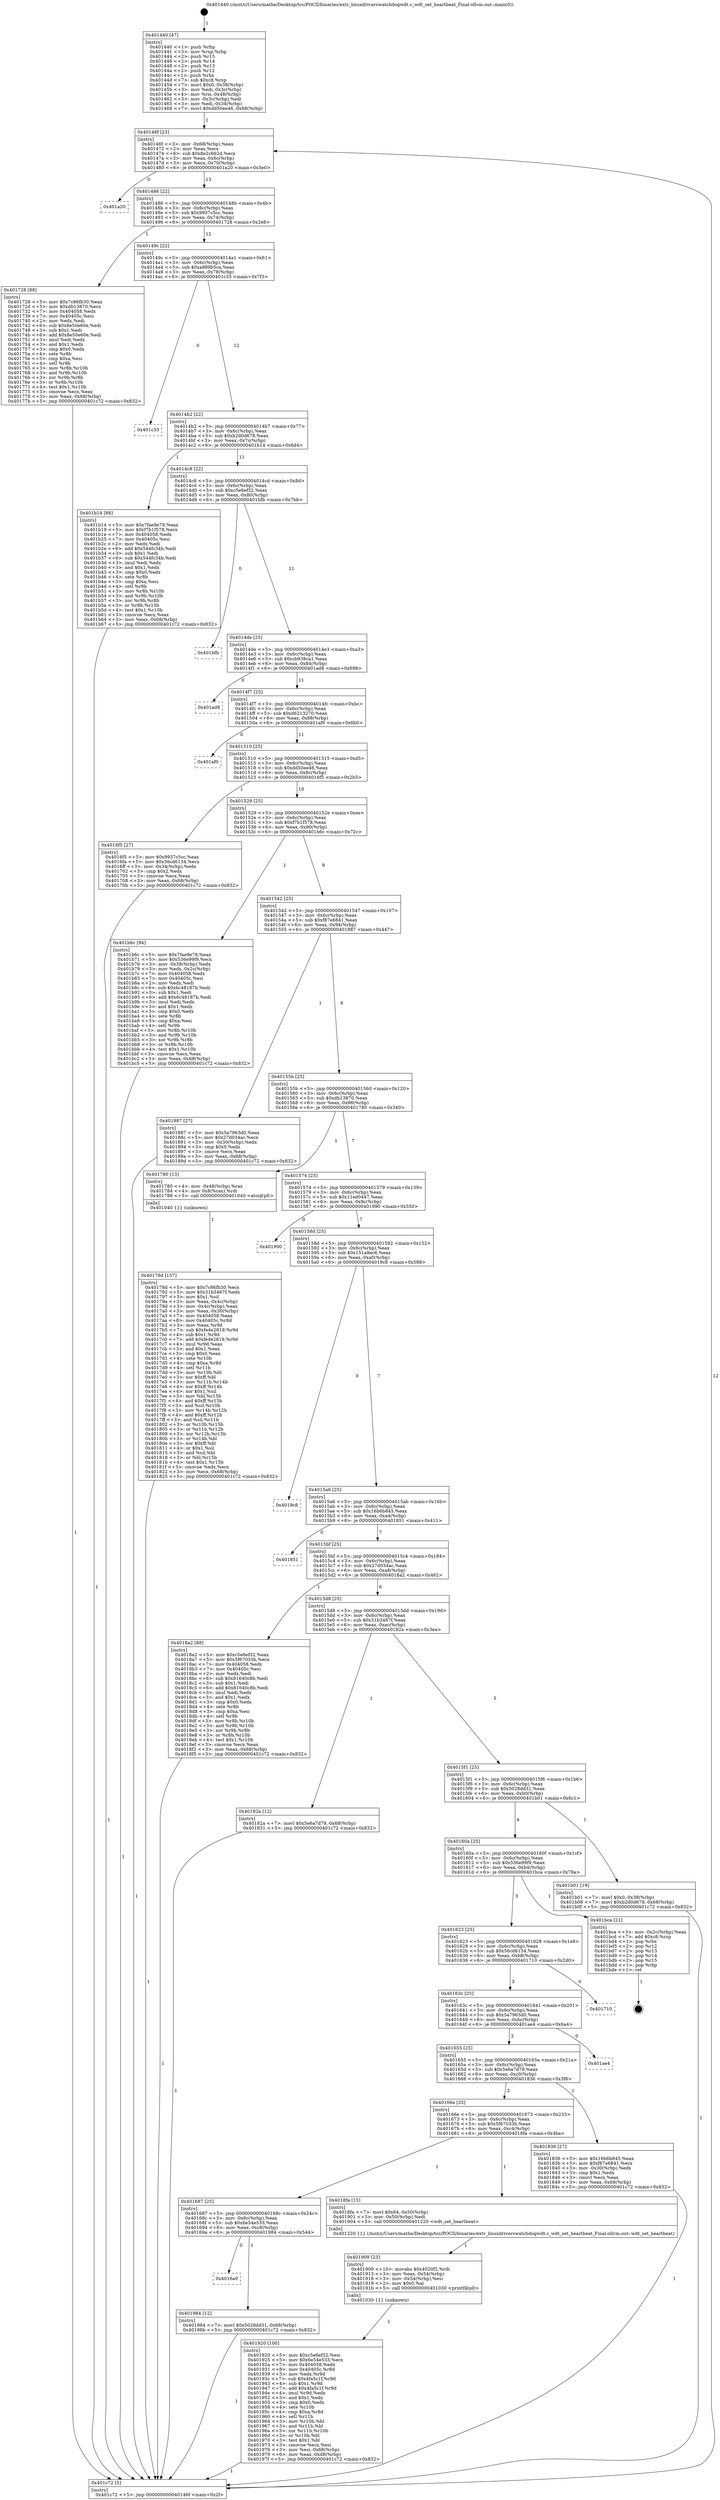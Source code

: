 digraph "0x401440" {
  label = "0x401440 (/mnt/c/Users/mathe/Desktop/tcc/POCII/binaries/extr_linuxdriverswatchdogwdt.c_wdt_set_heartbeat_Final-ollvm.out::main(0))"
  labelloc = "t"
  node[shape=record]

  Entry [label="",width=0.3,height=0.3,shape=circle,fillcolor=black,style=filled]
  "0x40146f" [label="{
     0x40146f [23]\l
     | [instrs]\l
     &nbsp;&nbsp;0x40146f \<+3\>: mov -0x68(%rbp),%eax\l
     &nbsp;&nbsp;0x401472 \<+2\>: mov %eax,%ecx\l
     &nbsp;&nbsp;0x401474 \<+6\>: sub $0x8e2c662d,%ecx\l
     &nbsp;&nbsp;0x40147a \<+3\>: mov %eax,-0x6c(%rbp)\l
     &nbsp;&nbsp;0x40147d \<+3\>: mov %ecx,-0x70(%rbp)\l
     &nbsp;&nbsp;0x401480 \<+6\>: je 0000000000401a20 \<main+0x5e0\>\l
  }"]
  "0x401a20" [label="{
     0x401a20\l
  }", style=dashed]
  "0x401486" [label="{
     0x401486 [22]\l
     | [instrs]\l
     &nbsp;&nbsp;0x401486 \<+5\>: jmp 000000000040148b \<main+0x4b\>\l
     &nbsp;&nbsp;0x40148b \<+3\>: mov -0x6c(%rbp),%eax\l
     &nbsp;&nbsp;0x40148e \<+5\>: sub $0x9937c5cc,%eax\l
     &nbsp;&nbsp;0x401493 \<+3\>: mov %eax,-0x74(%rbp)\l
     &nbsp;&nbsp;0x401496 \<+6\>: je 0000000000401728 \<main+0x2e8\>\l
  }"]
  Exit [label="",width=0.3,height=0.3,shape=circle,fillcolor=black,style=filled,peripheries=2]
  "0x401728" [label="{
     0x401728 [88]\l
     | [instrs]\l
     &nbsp;&nbsp;0x401728 \<+5\>: mov $0x7c86fb30,%eax\l
     &nbsp;&nbsp;0x40172d \<+5\>: mov $0xdb13870,%ecx\l
     &nbsp;&nbsp;0x401732 \<+7\>: mov 0x404058,%edx\l
     &nbsp;&nbsp;0x401739 \<+7\>: mov 0x40405c,%esi\l
     &nbsp;&nbsp;0x401740 \<+2\>: mov %edx,%edi\l
     &nbsp;&nbsp;0x401742 \<+6\>: sub $0x8e50e60e,%edi\l
     &nbsp;&nbsp;0x401748 \<+3\>: sub $0x1,%edi\l
     &nbsp;&nbsp;0x40174b \<+6\>: add $0x8e50e60e,%edi\l
     &nbsp;&nbsp;0x401751 \<+3\>: imul %edi,%edx\l
     &nbsp;&nbsp;0x401754 \<+3\>: and $0x1,%edx\l
     &nbsp;&nbsp;0x401757 \<+3\>: cmp $0x0,%edx\l
     &nbsp;&nbsp;0x40175a \<+4\>: sete %r8b\l
     &nbsp;&nbsp;0x40175e \<+3\>: cmp $0xa,%esi\l
     &nbsp;&nbsp;0x401761 \<+4\>: setl %r9b\l
     &nbsp;&nbsp;0x401765 \<+3\>: mov %r8b,%r10b\l
     &nbsp;&nbsp;0x401768 \<+3\>: and %r9b,%r10b\l
     &nbsp;&nbsp;0x40176b \<+3\>: xor %r9b,%r8b\l
     &nbsp;&nbsp;0x40176e \<+3\>: or %r8b,%r10b\l
     &nbsp;&nbsp;0x401771 \<+4\>: test $0x1,%r10b\l
     &nbsp;&nbsp;0x401775 \<+3\>: cmovne %ecx,%eax\l
     &nbsp;&nbsp;0x401778 \<+3\>: mov %eax,-0x68(%rbp)\l
     &nbsp;&nbsp;0x40177b \<+5\>: jmp 0000000000401c72 \<main+0x832\>\l
  }"]
  "0x40149c" [label="{
     0x40149c [22]\l
     | [instrs]\l
     &nbsp;&nbsp;0x40149c \<+5\>: jmp 00000000004014a1 \<main+0x61\>\l
     &nbsp;&nbsp;0x4014a1 \<+3\>: mov -0x6c(%rbp),%eax\l
     &nbsp;&nbsp;0x4014a4 \<+5\>: sub $0xa889b5ca,%eax\l
     &nbsp;&nbsp;0x4014a9 \<+3\>: mov %eax,-0x78(%rbp)\l
     &nbsp;&nbsp;0x4014ac \<+6\>: je 0000000000401c33 \<main+0x7f3\>\l
  }"]
  "0x4016a0" [label="{
     0x4016a0\l
  }", style=dashed]
  "0x401c33" [label="{
     0x401c33\l
  }", style=dashed]
  "0x4014b2" [label="{
     0x4014b2 [22]\l
     | [instrs]\l
     &nbsp;&nbsp;0x4014b2 \<+5\>: jmp 00000000004014b7 \<main+0x77\>\l
     &nbsp;&nbsp;0x4014b7 \<+3\>: mov -0x6c(%rbp),%eax\l
     &nbsp;&nbsp;0x4014ba \<+5\>: sub $0xb2d0d678,%eax\l
     &nbsp;&nbsp;0x4014bf \<+3\>: mov %eax,-0x7c(%rbp)\l
     &nbsp;&nbsp;0x4014c2 \<+6\>: je 0000000000401b14 \<main+0x6d4\>\l
  }"]
  "0x401984" [label="{
     0x401984 [12]\l
     | [instrs]\l
     &nbsp;&nbsp;0x401984 \<+7\>: movl $0x5028dd31,-0x68(%rbp)\l
     &nbsp;&nbsp;0x40198b \<+5\>: jmp 0000000000401c72 \<main+0x832\>\l
  }"]
  "0x401b14" [label="{
     0x401b14 [88]\l
     | [instrs]\l
     &nbsp;&nbsp;0x401b14 \<+5\>: mov $0x7fae9e78,%eax\l
     &nbsp;&nbsp;0x401b19 \<+5\>: mov $0xf7b1f578,%ecx\l
     &nbsp;&nbsp;0x401b1e \<+7\>: mov 0x404058,%edx\l
     &nbsp;&nbsp;0x401b25 \<+7\>: mov 0x40405c,%esi\l
     &nbsp;&nbsp;0x401b2c \<+2\>: mov %edx,%edi\l
     &nbsp;&nbsp;0x401b2e \<+6\>: add $0x544fc34b,%edi\l
     &nbsp;&nbsp;0x401b34 \<+3\>: sub $0x1,%edi\l
     &nbsp;&nbsp;0x401b37 \<+6\>: sub $0x544fc34b,%edi\l
     &nbsp;&nbsp;0x401b3d \<+3\>: imul %edi,%edx\l
     &nbsp;&nbsp;0x401b40 \<+3\>: and $0x1,%edx\l
     &nbsp;&nbsp;0x401b43 \<+3\>: cmp $0x0,%edx\l
     &nbsp;&nbsp;0x401b46 \<+4\>: sete %r8b\l
     &nbsp;&nbsp;0x401b4a \<+3\>: cmp $0xa,%esi\l
     &nbsp;&nbsp;0x401b4d \<+4\>: setl %r9b\l
     &nbsp;&nbsp;0x401b51 \<+3\>: mov %r8b,%r10b\l
     &nbsp;&nbsp;0x401b54 \<+3\>: and %r9b,%r10b\l
     &nbsp;&nbsp;0x401b57 \<+3\>: xor %r9b,%r8b\l
     &nbsp;&nbsp;0x401b5a \<+3\>: or %r8b,%r10b\l
     &nbsp;&nbsp;0x401b5d \<+4\>: test $0x1,%r10b\l
     &nbsp;&nbsp;0x401b61 \<+3\>: cmovne %ecx,%eax\l
     &nbsp;&nbsp;0x401b64 \<+3\>: mov %eax,-0x68(%rbp)\l
     &nbsp;&nbsp;0x401b67 \<+5\>: jmp 0000000000401c72 \<main+0x832\>\l
  }"]
  "0x4014c8" [label="{
     0x4014c8 [22]\l
     | [instrs]\l
     &nbsp;&nbsp;0x4014c8 \<+5\>: jmp 00000000004014cd \<main+0x8d\>\l
     &nbsp;&nbsp;0x4014cd \<+3\>: mov -0x6c(%rbp),%eax\l
     &nbsp;&nbsp;0x4014d0 \<+5\>: sub $0xc5e6ef32,%eax\l
     &nbsp;&nbsp;0x4014d5 \<+3\>: mov %eax,-0x80(%rbp)\l
     &nbsp;&nbsp;0x4014d8 \<+6\>: je 0000000000401bfb \<main+0x7bb\>\l
  }"]
  "0x401920" [label="{
     0x401920 [100]\l
     | [instrs]\l
     &nbsp;&nbsp;0x401920 \<+5\>: mov $0xc5e6ef32,%esi\l
     &nbsp;&nbsp;0x401925 \<+5\>: mov $0x6e54e533,%ecx\l
     &nbsp;&nbsp;0x40192a \<+7\>: mov 0x404058,%edx\l
     &nbsp;&nbsp;0x401931 \<+8\>: mov 0x40405c,%r8d\l
     &nbsp;&nbsp;0x401939 \<+3\>: mov %edx,%r9d\l
     &nbsp;&nbsp;0x40193c \<+7\>: sub $0x4fa5c1f,%r9d\l
     &nbsp;&nbsp;0x401943 \<+4\>: sub $0x1,%r9d\l
     &nbsp;&nbsp;0x401947 \<+7\>: add $0x4fa5c1f,%r9d\l
     &nbsp;&nbsp;0x40194e \<+4\>: imul %r9d,%edx\l
     &nbsp;&nbsp;0x401952 \<+3\>: and $0x1,%edx\l
     &nbsp;&nbsp;0x401955 \<+3\>: cmp $0x0,%edx\l
     &nbsp;&nbsp;0x401958 \<+4\>: sete %r10b\l
     &nbsp;&nbsp;0x40195c \<+4\>: cmp $0xa,%r8d\l
     &nbsp;&nbsp;0x401960 \<+4\>: setl %r11b\l
     &nbsp;&nbsp;0x401964 \<+3\>: mov %r10b,%bl\l
     &nbsp;&nbsp;0x401967 \<+3\>: and %r11b,%bl\l
     &nbsp;&nbsp;0x40196a \<+3\>: xor %r11b,%r10b\l
     &nbsp;&nbsp;0x40196d \<+3\>: or %r10b,%bl\l
     &nbsp;&nbsp;0x401970 \<+3\>: test $0x1,%bl\l
     &nbsp;&nbsp;0x401973 \<+3\>: cmovne %ecx,%esi\l
     &nbsp;&nbsp;0x401976 \<+3\>: mov %esi,-0x68(%rbp)\l
     &nbsp;&nbsp;0x401979 \<+6\>: mov %eax,-0xd8(%rbp)\l
     &nbsp;&nbsp;0x40197f \<+5\>: jmp 0000000000401c72 \<main+0x832\>\l
  }"]
  "0x401bfb" [label="{
     0x401bfb\l
  }", style=dashed]
  "0x4014de" [label="{
     0x4014de [25]\l
     | [instrs]\l
     &nbsp;&nbsp;0x4014de \<+5\>: jmp 00000000004014e3 \<main+0xa3\>\l
     &nbsp;&nbsp;0x4014e3 \<+3\>: mov -0x6c(%rbp),%eax\l
     &nbsp;&nbsp;0x4014e6 \<+5\>: sub $0xcb938ca1,%eax\l
     &nbsp;&nbsp;0x4014eb \<+6\>: mov %eax,-0x84(%rbp)\l
     &nbsp;&nbsp;0x4014f1 \<+6\>: je 0000000000401ad8 \<main+0x698\>\l
  }"]
  "0x401909" [label="{
     0x401909 [23]\l
     | [instrs]\l
     &nbsp;&nbsp;0x401909 \<+10\>: movabs $0x4020f2,%rdi\l
     &nbsp;&nbsp;0x401913 \<+3\>: mov %eax,-0x54(%rbp)\l
     &nbsp;&nbsp;0x401916 \<+3\>: mov -0x54(%rbp),%esi\l
     &nbsp;&nbsp;0x401919 \<+2\>: mov $0x0,%al\l
     &nbsp;&nbsp;0x40191b \<+5\>: call 0000000000401030 \<printf@plt\>\l
     | [calls]\l
     &nbsp;&nbsp;0x401030 \{1\} (unknown)\l
  }"]
  "0x401ad8" [label="{
     0x401ad8\l
  }", style=dashed]
  "0x4014f7" [label="{
     0x4014f7 [25]\l
     | [instrs]\l
     &nbsp;&nbsp;0x4014f7 \<+5\>: jmp 00000000004014fc \<main+0xbc\>\l
     &nbsp;&nbsp;0x4014fc \<+3\>: mov -0x6c(%rbp),%eax\l
     &nbsp;&nbsp;0x4014ff \<+5\>: sub $0xd6213270,%eax\l
     &nbsp;&nbsp;0x401504 \<+6\>: mov %eax,-0x88(%rbp)\l
     &nbsp;&nbsp;0x40150a \<+6\>: je 0000000000401af0 \<main+0x6b0\>\l
  }"]
  "0x401687" [label="{
     0x401687 [25]\l
     | [instrs]\l
     &nbsp;&nbsp;0x401687 \<+5\>: jmp 000000000040168c \<main+0x24c\>\l
     &nbsp;&nbsp;0x40168c \<+3\>: mov -0x6c(%rbp),%eax\l
     &nbsp;&nbsp;0x40168f \<+5\>: sub $0x6e54e533,%eax\l
     &nbsp;&nbsp;0x401694 \<+6\>: mov %eax,-0xc8(%rbp)\l
     &nbsp;&nbsp;0x40169a \<+6\>: je 0000000000401984 \<main+0x544\>\l
  }"]
  "0x401af0" [label="{
     0x401af0\l
  }", style=dashed]
  "0x401510" [label="{
     0x401510 [25]\l
     | [instrs]\l
     &nbsp;&nbsp;0x401510 \<+5\>: jmp 0000000000401515 \<main+0xd5\>\l
     &nbsp;&nbsp;0x401515 \<+3\>: mov -0x6c(%rbp),%eax\l
     &nbsp;&nbsp;0x401518 \<+5\>: sub $0xdd50ee46,%eax\l
     &nbsp;&nbsp;0x40151d \<+6\>: mov %eax,-0x8c(%rbp)\l
     &nbsp;&nbsp;0x401523 \<+6\>: je 00000000004016f5 \<main+0x2b5\>\l
  }"]
  "0x4018fa" [label="{
     0x4018fa [15]\l
     | [instrs]\l
     &nbsp;&nbsp;0x4018fa \<+7\>: movl $0x64,-0x50(%rbp)\l
     &nbsp;&nbsp;0x401901 \<+3\>: mov -0x50(%rbp),%edi\l
     &nbsp;&nbsp;0x401904 \<+5\>: call 0000000000401220 \<wdt_set_heartbeat\>\l
     | [calls]\l
     &nbsp;&nbsp;0x401220 \{1\} (/mnt/c/Users/mathe/Desktop/tcc/POCII/binaries/extr_linuxdriverswatchdogwdt.c_wdt_set_heartbeat_Final-ollvm.out::wdt_set_heartbeat)\l
  }"]
  "0x4016f5" [label="{
     0x4016f5 [27]\l
     | [instrs]\l
     &nbsp;&nbsp;0x4016f5 \<+5\>: mov $0x9937c5cc,%eax\l
     &nbsp;&nbsp;0x4016fa \<+5\>: mov $0x56cd6134,%ecx\l
     &nbsp;&nbsp;0x4016ff \<+3\>: mov -0x34(%rbp),%edx\l
     &nbsp;&nbsp;0x401702 \<+3\>: cmp $0x2,%edx\l
     &nbsp;&nbsp;0x401705 \<+3\>: cmovne %ecx,%eax\l
     &nbsp;&nbsp;0x401708 \<+3\>: mov %eax,-0x68(%rbp)\l
     &nbsp;&nbsp;0x40170b \<+5\>: jmp 0000000000401c72 \<main+0x832\>\l
  }"]
  "0x401529" [label="{
     0x401529 [25]\l
     | [instrs]\l
     &nbsp;&nbsp;0x401529 \<+5\>: jmp 000000000040152e \<main+0xee\>\l
     &nbsp;&nbsp;0x40152e \<+3\>: mov -0x6c(%rbp),%eax\l
     &nbsp;&nbsp;0x401531 \<+5\>: sub $0xf7b1f578,%eax\l
     &nbsp;&nbsp;0x401536 \<+6\>: mov %eax,-0x90(%rbp)\l
     &nbsp;&nbsp;0x40153c \<+6\>: je 0000000000401b6c \<main+0x72c\>\l
  }"]
  "0x401c72" [label="{
     0x401c72 [5]\l
     | [instrs]\l
     &nbsp;&nbsp;0x401c72 \<+5\>: jmp 000000000040146f \<main+0x2f\>\l
  }"]
  "0x401440" [label="{
     0x401440 [47]\l
     | [instrs]\l
     &nbsp;&nbsp;0x401440 \<+1\>: push %rbp\l
     &nbsp;&nbsp;0x401441 \<+3\>: mov %rsp,%rbp\l
     &nbsp;&nbsp;0x401444 \<+2\>: push %r15\l
     &nbsp;&nbsp;0x401446 \<+2\>: push %r14\l
     &nbsp;&nbsp;0x401448 \<+2\>: push %r13\l
     &nbsp;&nbsp;0x40144a \<+2\>: push %r12\l
     &nbsp;&nbsp;0x40144c \<+1\>: push %rbx\l
     &nbsp;&nbsp;0x40144d \<+7\>: sub $0xc8,%rsp\l
     &nbsp;&nbsp;0x401454 \<+7\>: movl $0x0,-0x38(%rbp)\l
     &nbsp;&nbsp;0x40145b \<+3\>: mov %edi,-0x3c(%rbp)\l
     &nbsp;&nbsp;0x40145e \<+4\>: mov %rsi,-0x48(%rbp)\l
     &nbsp;&nbsp;0x401462 \<+3\>: mov -0x3c(%rbp),%edi\l
     &nbsp;&nbsp;0x401465 \<+3\>: mov %edi,-0x34(%rbp)\l
     &nbsp;&nbsp;0x401468 \<+7\>: movl $0xdd50ee46,-0x68(%rbp)\l
  }"]
  "0x40166e" [label="{
     0x40166e [25]\l
     | [instrs]\l
     &nbsp;&nbsp;0x40166e \<+5\>: jmp 0000000000401673 \<main+0x233\>\l
     &nbsp;&nbsp;0x401673 \<+3\>: mov -0x6c(%rbp),%eax\l
     &nbsp;&nbsp;0x401676 \<+5\>: sub $0x5f67033b,%eax\l
     &nbsp;&nbsp;0x40167b \<+6\>: mov %eax,-0xc4(%rbp)\l
     &nbsp;&nbsp;0x401681 \<+6\>: je 00000000004018fa \<main+0x4ba\>\l
  }"]
  "0x401b6c" [label="{
     0x401b6c [94]\l
     | [instrs]\l
     &nbsp;&nbsp;0x401b6c \<+5\>: mov $0x7fae9e78,%eax\l
     &nbsp;&nbsp;0x401b71 \<+5\>: mov $0x536e99f9,%ecx\l
     &nbsp;&nbsp;0x401b76 \<+3\>: mov -0x38(%rbp),%edx\l
     &nbsp;&nbsp;0x401b79 \<+3\>: mov %edx,-0x2c(%rbp)\l
     &nbsp;&nbsp;0x401b7c \<+7\>: mov 0x404058,%edx\l
     &nbsp;&nbsp;0x401b83 \<+7\>: mov 0x40405c,%esi\l
     &nbsp;&nbsp;0x401b8a \<+2\>: mov %edx,%edi\l
     &nbsp;&nbsp;0x401b8c \<+6\>: sub $0x6c48187b,%edi\l
     &nbsp;&nbsp;0x401b92 \<+3\>: sub $0x1,%edi\l
     &nbsp;&nbsp;0x401b95 \<+6\>: add $0x6c48187b,%edi\l
     &nbsp;&nbsp;0x401b9b \<+3\>: imul %edi,%edx\l
     &nbsp;&nbsp;0x401b9e \<+3\>: and $0x1,%edx\l
     &nbsp;&nbsp;0x401ba1 \<+3\>: cmp $0x0,%edx\l
     &nbsp;&nbsp;0x401ba4 \<+4\>: sete %r8b\l
     &nbsp;&nbsp;0x401ba8 \<+3\>: cmp $0xa,%esi\l
     &nbsp;&nbsp;0x401bab \<+4\>: setl %r9b\l
     &nbsp;&nbsp;0x401baf \<+3\>: mov %r8b,%r10b\l
     &nbsp;&nbsp;0x401bb2 \<+3\>: and %r9b,%r10b\l
     &nbsp;&nbsp;0x401bb5 \<+3\>: xor %r9b,%r8b\l
     &nbsp;&nbsp;0x401bb8 \<+3\>: or %r8b,%r10b\l
     &nbsp;&nbsp;0x401bbb \<+4\>: test $0x1,%r10b\l
     &nbsp;&nbsp;0x401bbf \<+3\>: cmovne %ecx,%eax\l
     &nbsp;&nbsp;0x401bc2 \<+3\>: mov %eax,-0x68(%rbp)\l
     &nbsp;&nbsp;0x401bc5 \<+5\>: jmp 0000000000401c72 \<main+0x832\>\l
  }"]
  "0x401542" [label="{
     0x401542 [25]\l
     | [instrs]\l
     &nbsp;&nbsp;0x401542 \<+5\>: jmp 0000000000401547 \<main+0x107\>\l
     &nbsp;&nbsp;0x401547 \<+3\>: mov -0x6c(%rbp),%eax\l
     &nbsp;&nbsp;0x40154a \<+5\>: sub $0xf87e6841,%eax\l
     &nbsp;&nbsp;0x40154f \<+6\>: mov %eax,-0x94(%rbp)\l
     &nbsp;&nbsp;0x401555 \<+6\>: je 0000000000401887 \<main+0x447\>\l
  }"]
  "0x401836" [label="{
     0x401836 [27]\l
     | [instrs]\l
     &nbsp;&nbsp;0x401836 \<+5\>: mov $0x16b6b845,%eax\l
     &nbsp;&nbsp;0x40183b \<+5\>: mov $0xf87e6841,%ecx\l
     &nbsp;&nbsp;0x401840 \<+3\>: mov -0x30(%rbp),%edx\l
     &nbsp;&nbsp;0x401843 \<+3\>: cmp $0x1,%edx\l
     &nbsp;&nbsp;0x401846 \<+3\>: cmovl %ecx,%eax\l
     &nbsp;&nbsp;0x401849 \<+3\>: mov %eax,-0x68(%rbp)\l
     &nbsp;&nbsp;0x40184c \<+5\>: jmp 0000000000401c72 \<main+0x832\>\l
  }"]
  "0x401887" [label="{
     0x401887 [27]\l
     | [instrs]\l
     &nbsp;&nbsp;0x401887 \<+5\>: mov $0x5a7963d0,%eax\l
     &nbsp;&nbsp;0x40188c \<+5\>: mov $0x27d034ac,%ecx\l
     &nbsp;&nbsp;0x401891 \<+3\>: mov -0x30(%rbp),%edx\l
     &nbsp;&nbsp;0x401894 \<+3\>: cmp $0x0,%edx\l
     &nbsp;&nbsp;0x401897 \<+3\>: cmove %ecx,%eax\l
     &nbsp;&nbsp;0x40189a \<+3\>: mov %eax,-0x68(%rbp)\l
     &nbsp;&nbsp;0x40189d \<+5\>: jmp 0000000000401c72 \<main+0x832\>\l
  }"]
  "0x40155b" [label="{
     0x40155b [25]\l
     | [instrs]\l
     &nbsp;&nbsp;0x40155b \<+5\>: jmp 0000000000401560 \<main+0x120\>\l
     &nbsp;&nbsp;0x401560 \<+3\>: mov -0x6c(%rbp),%eax\l
     &nbsp;&nbsp;0x401563 \<+5\>: sub $0xdb13870,%eax\l
     &nbsp;&nbsp;0x401568 \<+6\>: mov %eax,-0x98(%rbp)\l
     &nbsp;&nbsp;0x40156e \<+6\>: je 0000000000401780 \<main+0x340\>\l
  }"]
  "0x401655" [label="{
     0x401655 [25]\l
     | [instrs]\l
     &nbsp;&nbsp;0x401655 \<+5\>: jmp 000000000040165a \<main+0x21a\>\l
     &nbsp;&nbsp;0x40165a \<+3\>: mov -0x6c(%rbp),%eax\l
     &nbsp;&nbsp;0x40165d \<+5\>: sub $0x5e6a7d79,%eax\l
     &nbsp;&nbsp;0x401662 \<+6\>: mov %eax,-0xc0(%rbp)\l
     &nbsp;&nbsp;0x401668 \<+6\>: je 0000000000401836 \<main+0x3f6\>\l
  }"]
  "0x401780" [label="{
     0x401780 [13]\l
     | [instrs]\l
     &nbsp;&nbsp;0x401780 \<+4\>: mov -0x48(%rbp),%rax\l
     &nbsp;&nbsp;0x401784 \<+4\>: mov 0x8(%rax),%rdi\l
     &nbsp;&nbsp;0x401788 \<+5\>: call 0000000000401040 \<atoi@plt\>\l
     | [calls]\l
     &nbsp;&nbsp;0x401040 \{1\} (unknown)\l
  }"]
  "0x401574" [label="{
     0x401574 [25]\l
     | [instrs]\l
     &nbsp;&nbsp;0x401574 \<+5\>: jmp 0000000000401579 \<main+0x139\>\l
     &nbsp;&nbsp;0x401579 \<+3\>: mov -0x6c(%rbp),%eax\l
     &nbsp;&nbsp;0x40157c \<+5\>: sub $0x11ed0447,%eax\l
     &nbsp;&nbsp;0x401581 \<+6\>: mov %eax,-0x9c(%rbp)\l
     &nbsp;&nbsp;0x401587 \<+6\>: je 0000000000401990 \<main+0x550\>\l
  }"]
  "0x40178d" [label="{
     0x40178d [157]\l
     | [instrs]\l
     &nbsp;&nbsp;0x40178d \<+5\>: mov $0x7c86fb30,%ecx\l
     &nbsp;&nbsp;0x401792 \<+5\>: mov $0x31b3467f,%edx\l
     &nbsp;&nbsp;0x401797 \<+3\>: mov $0x1,%sil\l
     &nbsp;&nbsp;0x40179a \<+3\>: mov %eax,-0x4c(%rbp)\l
     &nbsp;&nbsp;0x40179d \<+3\>: mov -0x4c(%rbp),%eax\l
     &nbsp;&nbsp;0x4017a0 \<+3\>: mov %eax,-0x30(%rbp)\l
     &nbsp;&nbsp;0x4017a3 \<+7\>: mov 0x404058,%eax\l
     &nbsp;&nbsp;0x4017aa \<+8\>: mov 0x40405c,%r8d\l
     &nbsp;&nbsp;0x4017b2 \<+3\>: mov %eax,%r9d\l
     &nbsp;&nbsp;0x4017b5 \<+7\>: sub $0xfe4e2819,%r9d\l
     &nbsp;&nbsp;0x4017bc \<+4\>: sub $0x1,%r9d\l
     &nbsp;&nbsp;0x4017c0 \<+7\>: add $0xfe4e2819,%r9d\l
     &nbsp;&nbsp;0x4017c7 \<+4\>: imul %r9d,%eax\l
     &nbsp;&nbsp;0x4017cb \<+3\>: and $0x1,%eax\l
     &nbsp;&nbsp;0x4017ce \<+3\>: cmp $0x0,%eax\l
     &nbsp;&nbsp;0x4017d1 \<+4\>: sete %r10b\l
     &nbsp;&nbsp;0x4017d5 \<+4\>: cmp $0xa,%r8d\l
     &nbsp;&nbsp;0x4017d9 \<+4\>: setl %r11b\l
     &nbsp;&nbsp;0x4017dd \<+3\>: mov %r10b,%bl\l
     &nbsp;&nbsp;0x4017e0 \<+3\>: xor $0xff,%bl\l
     &nbsp;&nbsp;0x4017e3 \<+3\>: mov %r11b,%r14b\l
     &nbsp;&nbsp;0x4017e6 \<+4\>: xor $0xff,%r14b\l
     &nbsp;&nbsp;0x4017ea \<+4\>: xor $0x1,%sil\l
     &nbsp;&nbsp;0x4017ee \<+3\>: mov %bl,%r15b\l
     &nbsp;&nbsp;0x4017f1 \<+4\>: and $0xff,%r15b\l
     &nbsp;&nbsp;0x4017f5 \<+3\>: and %sil,%r10b\l
     &nbsp;&nbsp;0x4017f8 \<+3\>: mov %r14b,%r12b\l
     &nbsp;&nbsp;0x4017fb \<+4\>: and $0xff,%r12b\l
     &nbsp;&nbsp;0x4017ff \<+3\>: and %sil,%r11b\l
     &nbsp;&nbsp;0x401802 \<+3\>: or %r10b,%r15b\l
     &nbsp;&nbsp;0x401805 \<+3\>: or %r11b,%r12b\l
     &nbsp;&nbsp;0x401808 \<+3\>: xor %r12b,%r15b\l
     &nbsp;&nbsp;0x40180b \<+3\>: or %r14b,%bl\l
     &nbsp;&nbsp;0x40180e \<+3\>: xor $0xff,%bl\l
     &nbsp;&nbsp;0x401811 \<+4\>: or $0x1,%sil\l
     &nbsp;&nbsp;0x401815 \<+3\>: and %sil,%bl\l
     &nbsp;&nbsp;0x401818 \<+3\>: or %bl,%r15b\l
     &nbsp;&nbsp;0x40181b \<+4\>: test $0x1,%r15b\l
     &nbsp;&nbsp;0x40181f \<+3\>: cmovne %edx,%ecx\l
     &nbsp;&nbsp;0x401822 \<+3\>: mov %ecx,-0x68(%rbp)\l
     &nbsp;&nbsp;0x401825 \<+5\>: jmp 0000000000401c72 \<main+0x832\>\l
  }"]
  "0x401ae4" [label="{
     0x401ae4\l
  }", style=dashed]
  "0x401990" [label="{
     0x401990\l
  }", style=dashed]
  "0x40158d" [label="{
     0x40158d [25]\l
     | [instrs]\l
     &nbsp;&nbsp;0x40158d \<+5\>: jmp 0000000000401592 \<main+0x152\>\l
     &nbsp;&nbsp;0x401592 \<+3\>: mov -0x6c(%rbp),%eax\l
     &nbsp;&nbsp;0x401595 \<+5\>: sub $0x151a9ec6,%eax\l
     &nbsp;&nbsp;0x40159a \<+6\>: mov %eax,-0xa0(%rbp)\l
     &nbsp;&nbsp;0x4015a0 \<+6\>: je 00000000004019c8 \<main+0x588\>\l
  }"]
  "0x40163c" [label="{
     0x40163c [25]\l
     | [instrs]\l
     &nbsp;&nbsp;0x40163c \<+5\>: jmp 0000000000401641 \<main+0x201\>\l
     &nbsp;&nbsp;0x401641 \<+3\>: mov -0x6c(%rbp),%eax\l
     &nbsp;&nbsp;0x401644 \<+5\>: sub $0x5a7963d0,%eax\l
     &nbsp;&nbsp;0x401649 \<+6\>: mov %eax,-0xbc(%rbp)\l
     &nbsp;&nbsp;0x40164f \<+6\>: je 0000000000401ae4 \<main+0x6a4\>\l
  }"]
  "0x4019c8" [label="{
     0x4019c8\l
  }", style=dashed]
  "0x4015a6" [label="{
     0x4015a6 [25]\l
     | [instrs]\l
     &nbsp;&nbsp;0x4015a6 \<+5\>: jmp 00000000004015ab \<main+0x16b\>\l
     &nbsp;&nbsp;0x4015ab \<+3\>: mov -0x6c(%rbp),%eax\l
     &nbsp;&nbsp;0x4015ae \<+5\>: sub $0x16b6b845,%eax\l
     &nbsp;&nbsp;0x4015b3 \<+6\>: mov %eax,-0xa4(%rbp)\l
     &nbsp;&nbsp;0x4015b9 \<+6\>: je 0000000000401851 \<main+0x411\>\l
  }"]
  "0x401710" [label="{
     0x401710\l
  }", style=dashed]
  "0x401851" [label="{
     0x401851\l
  }", style=dashed]
  "0x4015bf" [label="{
     0x4015bf [25]\l
     | [instrs]\l
     &nbsp;&nbsp;0x4015bf \<+5\>: jmp 00000000004015c4 \<main+0x184\>\l
     &nbsp;&nbsp;0x4015c4 \<+3\>: mov -0x6c(%rbp),%eax\l
     &nbsp;&nbsp;0x4015c7 \<+5\>: sub $0x27d034ac,%eax\l
     &nbsp;&nbsp;0x4015cc \<+6\>: mov %eax,-0xa8(%rbp)\l
     &nbsp;&nbsp;0x4015d2 \<+6\>: je 00000000004018a2 \<main+0x462\>\l
  }"]
  "0x401623" [label="{
     0x401623 [25]\l
     | [instrs]\l
     &nbsp;&nbsp;0x401623 \<+5\>: jmp 0000000000401628 \<main+0x1e8\>\l
     &nbsp;&nbsp;0x401628 \<+3\>: mov -0x6c(%rbp),%eax\l
     &nbsp;&nbsp;0x40162b \<+5\>: sub $0x56cd6134,%eax\l
     &nbsp;&nbsp;0x401630 \<+6\>: mov %eax,-0xb8(%rbp)\l
     &nbsp;&nbsp;0x401636 \<+6\>: je 0000000000401710 \<main+0x2d0\>\l
  }"]
  "0x4018a2" [label="{
     0x4018a2 [88]\l
     | [instrs]\l
     &nbsp;&nbsp;0x4018a2 \<+5\>: mov $0xc5e6ef32,%eax\l
     &nbsp;&nbsp;0x4018a7 \<+5\>: mov $0x5f67033b,%ecx\l
     &nbsp;&nbsp;0x4018ac \<+7\>: mov 0x404058,%edx\l
     &nbsp;&nbsp;0x4018b3 \<+7\>: mov 0x40405c,%esi\l
     &nbsp;&nbsp;0x4018ba \<+2\>: mov %edx,%edi\l
     &nbsp;&nbsp;0x4018bc \<+6\>: sub $0x81640c8b,%edi\l
     &nbsp;&nbsp;0x4018c2 \<+3\>: sub $0x1,%edi\l
     &nbsp;&nbsp;0x4018c5 \<+6\>: add $0x81640c8b,%edi\l
     &nbsp;&nbsp;0x4018cb \<+3\>: imul %edi,%edx\l
     &nbsp;&nbsp;0x4018ce \<+3\>: and $0x1,%edx\l
     &nbsp;&nbsp;0x4018d1 \<+3\>: cmp $0x0,%edx\l
     &nbsp;&nbsp;0x4018d4 \<+4\>: sete %r8b\l
     &nbsp;&nbsp;0x4018d8 \<+3\>: cmp $0xa,%esi\l
     &nbsp;&nbsp;0x4018db \<+4\>: setl %r9b\l
     &nbsp;&nbsp;0x4018df \<+3\>: mov %r8b,%r10b\l
     &nbsp;&nbsp;0x4018e2 \<+3\>: and %r9b,%r10b\l
     &nbsp;&nbsp;0x4018e5 \<+3\>: xor %r9b,%r8b\l
     &nbsp;&nbsp;0x4018e8 \<+3\>: or %r8b,%r10b\l
     &nbsp;&nbsp;0x4018eb \<+4\>: test $0x1,%r10b\l
     &nbsp;&nbsp;0x4018ef \<+3\>: cmovne %ecx,%eax\l
     &nbsp;&nbsp;0x4018f2 \<+3\>: mov %eax,-0x68(%rbp)\l
     &nbsp;&nbsp;0x4018f5 \<+5\>: jmp 0000000000401c72 \<main+0x832\>\l
  }"]
  "0x4015d8" [label="{
     0x4015d8 [25]\l
     | [instrs]\l
     &nbsp;&nbsp;0x4015d8 \<+5\>: jmp 00000000004015dd \<main+0x19d\>\l
     &nbsp;&nbsp;0x4015dd \<+3\>: mov -0x6c(%rbp),%eax\l
     &nbsp;&nbsp;0x4015e0 \<+5\>: sub $0x31b3467f,%eax\l
     &nbsp;&nbsp;0x4015e5 \<+6\>: mov %eax,-0xac(%rbp)\l
     &nbsp;&nbsp;0x4015eb \<+6\>: je 000000000040182a \<main+0x3ea\>\l
  }"]
  "0x401bca" [label="{
     0x401bca [21]\l
     | [instrs]\l
     &nbsp;&nbsp;0x401bca \<+3\>: mov -0x2c(%rbp),%eax\l
     &nbsp;&nbsp;0x401bcd \<+7\>: add $0xc8,%rsp\l
     &nbsp;&nbsp;0x401bd4 \<+1\>: pop %rbx\l
     &nbsp;&nbsp;0x401bd5 \<+2\>: pop %r12\l
     &nbsp;&nbsp;0x401bd7 \<+2\>: pop %r13\l
     &nbsp;&nbsp;0x401bd9 \<+2\>: pop %r14\l
     &nbsp;&nbsp;0x401bdb \<+2\>: pop %r15\l
     &nbsp;&nbsp;0x401bdd \<+1\>: pop %rbp\l
     &nbsp;&nbsp;0x401bde \<+1\>: ret\l
  }"]
  "0x40182a" [label="{
     0x40182a [12]\l
     | [instrs]\l
     &nbsp;&nbsp;0x40182a \<+7\>: movl $0x5e6a7d79,-0x68(%rbp)\l
     &nbsp;&nbsp;0x401831 \<+5\>: jmp 0000000000401c72 \<main+0x832\>\l
  }"]
  "0x4015f1" [label="{
     0x4015f1 [25]\l
     | [instrs]\l
     &nbsp;&nbsp;0x4015f1 \<+5\>: jmp 00000000004015f6 \<main+0x1b6\>\l
     &nbsp;&nbsp;0x4015f6 \<+3\>: mov -0x6c(%rbp),%eax\l
     &nbsp;&nbsp;0x4015f9 \<+5\>: sub $0x5028dd31,%eax\l
     &nbsp;&nbsp;0x4015fe \<+6\>: mov %eax,-0xb0(%rbp)\l
     &nbsp;&nbsp;0x401604 \<+6\>: je 0000000000401b01 \<main+0x6c1\>\l
  }"]
  "0x40160a" [label="{
     0x40160a [25]\l
     | [instrs]\l
     &nbsp;&nbsp;0x40160a \<+5\>: jmp 000000000040160f \<main+0x1cf\>\l
     &nbsp;&nbsp;0x40160f \<+3\>: mov -0x6c(%rbp),%eax\l
     &nbsp;&nbsp;0x401612 \<+5\>: sub $0x536e99f9,%eax\l
     &nbsp;&nbsp;0x401617 \<+6\>: mov %eax,-0xb4(%rbp)\l
     &nbsp;&nbsp;0x40161d \<+6\>: je 0000000000401bca \<main+0x78a\>\l
  }"]
  "0x401b01" [label="{
     0x401b01 [19]\l
     | [instrs]\l
     &nbsp;&nbsp;0x401b01 \<+7\>: movl $0x0,-0x38(%rbp)\l
     &nbsp;&nbsp;0x401b08 \<+7\>: movl $0xb2d0d678,-0x68(%rbp)\l
     &nbsp;&nbsp;0x401b0f \<+5\>: jmp 0000000000401c72 \<main+0x832\>\l
  }"]
  Entry -> "0x401440" [label=" 1"]
  "0x40146f" -> "0x401a20" [label=" 0"]
  "0x40146f" -> "0x401486" [label=" 13"]
  "0x401bca" -> Exit [label=" 1"]
  "0x401486" -> "0x401728" [label=" 1"]
  "0x401486" -> "0x40149c" [label=" 12"]
  "0x401b6c" -> "0x401c72" [label=" 1"]
  "0x40149c" -> "0x401c33" [label=" 0"]
  "0x40149c" -> "0x4014b2" [label=" 12"]
  "0x401b14" -> "0x401c72" [label=" 1"]
  "0x4014b2" -> "0x401b14" [label=" 1"]
  "0x4014b2" -> "0x4014c8" [label=" 11"]
  "0x401b01" -> "0x401c72" [label=" 1"]
  "0x4014c8" -> "0x401bfb" [label=" 0"]
  "0x4014c8" -> "0x4014de" [label=" 11"]
  "0x401687" -> "0x4016a0" [label=" 0"]
  "0x4014de" -> "0x401ad8" [label=" 0"]
  "0x4014de" -> "0x4014f7" [label=" 11"]
  "0x401687" -> "0x401984" [label=" 1"]
  "0x4014f7" -> "0x401af0" [label=" 0"]
  "0x4014f7" -> "0x401510" [label=" 11"]
  "0x401984" -> "0x401c72" [label=" 1"]
  "0x401510" -> "0x4016f5" [label=" 1"]
  "0x401510" -> "0x401529" [label=" 10"]
  "0x4016f5" -> "0x401c72" [label=" 1"]
  "0x401440" -> "0x40146f" [label=" 1"]
  "0x401c72" -> "0x40146f" [label=" 12"]
  "0x401728" -> "0x401c72" [label=" 1"]
  "0x401920" -> "0x401c72" [label=" 1"]
  "0x401529" -> "0x401b6c" [label=" 1"]
  "0x401529" -> "0x401542" [label=" 9"]
  "0x4018fa" -> "0x401909" [label=" 1"]
  "0x401542" -> "0x401887" [label=" 1"]
  "0x401542" -> "0x40155b" [label=" 8"]
  "0x40166e" -> "0x401687" [label=" 1"]
  "0x40155b" -> "0x401780" [label=" 1"]
  "0x40155b" -> "0x401574" [label=" 7"]
  "0x401780" -> "0x40178d" [label=" 1"]
  "0x40178d" -> "0x401c72" [label=" 1"]
  "0x401909" -> "0x401920" [label=" 1"]
  "0x401574" -> "0x401990" [label=" 0"]
  "0x401574" -> "0x40158d" [label=" 7"]
  "0x4018a2" -> "0x401c72" [label=" 1"]
  "0x40158d" -> "0x4019c8" [label=" 0"]
  "0x40158d" -> "0x4015a6" [label=" 7"]
  "0x401836" -> "0x401c72" [label=" 1"]
  "0x4015a6" -> "0x401851" [label=" 0"]
  "0x4015a6" -> "0x4015bf" [label=" 7"]
  "0x401655" -> "0x40166e" [label=" 2"]
  "0x4015bf" -> "0x4018a2" [label=" 1"]
  "0x4015bf" -> "0x4015d8" [label=" 6"]
  "0x40166e" -> "0x4018fa" [label=" 1"]
  "0x4015d8" -> "0x40182a" [label=" 1"]
  "0x4015d8" -> "0x4015f1" [label=" 5"]
  "0x40182a" -> "0x401c72" [label=" 1"]
  "0x40163c" -> "0x401655" [label=" 3"]
  "0x4015f1" -> "0x401b01" [label=" 1"]
  "0x4015f1" -> "0x40160a" [label=" 4"]
  "0x40163c" -> "0x401ae4" [label=" 0"]
  "0x40160a" -> "0x401bca" [label=" 1"]
  "0x40160a" -> "0x401623" [label=" 3"]
  "0x401655" -> "0x401836" [label=" 1"]
  "0x401623" -> "0x401710" [label=" 0"]
  "0x401623" -> "0x40163c" [label=" 3"]
  "0x401887" -> "0x401c72" [label=" 1"]
}
